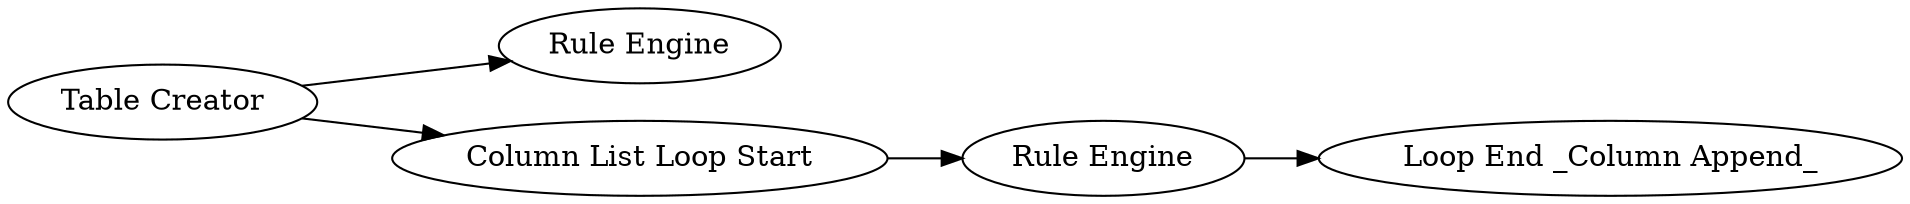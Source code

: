 digraph {
	1 [label="Table Creator"]
	1123 [label="Rule Engine"]
	1124 [label="Column List Loop Start"]
	1125 [label="Rule Engine"]
	1126 [label="Loop End _Column Append_"]
	1 -> 1123
	1 -> 1124
	1124 -> 1125
	1125 -> 1126
	rankdir=LR
}
